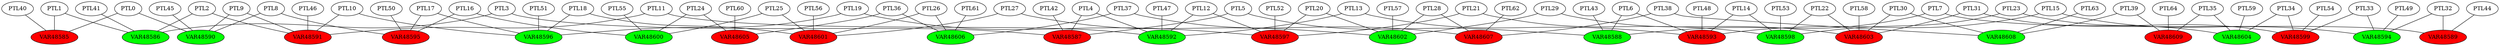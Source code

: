 graph model {
PTL0 -- VAR48585;

PTL0 -- VAR48590;

PTL1 -- VAR48585;

PTL1 -- VAR48586;

PTL2 -- VAR48586;

PTL2 -- VAR48591;

PTL3 -- VAR48586;

PTL3 -- VAR48587;

PTL4 -- VAR48587;

PTL4 -- VAR48592;

PTL5 -- VAR48587;

PTL5 -- VAR48588;

PTL6 -- VAR48588;

PTL6 -- VAR48593;

PTL7 -- VAR48588;

PTL7 -- VAR48589;

PTL8 -- VAR48590;

PTL8 -- VAR48595;

PTL9 -- VAR48590;

PTL9 -- VAR48591;

PTL10 -- VAR48591;

PTL10 -- VAR48596;

PTL11 -- VAR48591;

PTL11 -- VAR48592;

PTL12 -- VAR48592;

PTL12 -- VAR48597;

PTL13 -- VAR48592;

PTL13 -- VAR48593;

PTL14 -- VAR48593;

PTL14 -- VAR48598;

PTL15 -- VAR48593;

PTL15 -- VAR48594;

PTL16 -- VAR48595;

PTL16 -- VAR48600;

PTL17 -- VAR48595;

PTL17 -- VAR48596;

PTL18 -- VAR48596;

PTL18 -- VAR48601;

PTL19 -- VAR48596;

PTL19 -- VAR48597;

PTL20 -- VAR48597;

PTL20 -- VAR48602;

PTL21 -- VAR48597;

PTL21 -- VAR48598;

PTL22 -- VAR48598;

PTL22 -- VAR48603;

PTL23 -- VAR48598;

PTL23 -- VAR48599;

PTL24 -- VAR48600;

PTL24 -- VAR48605;

PTL25 -- VAR48600;

PTL25 -- VAR48601;

PTL26 -- VAR48601;

PTL26 -- VAR48606;

PTL27 -- VAR48601;

PTL27 -- VAR48602;

PTL28 -- VAR48602;

PTL28 -- VAR48607;

PTL29 -- VAR48602;

PTL29 -- VAR48603;

PTL30 -- VAR48603;

PTL30 -- VAR48608;

PTL31 -- VAR48603;

PTL31 -- VAR48604;

PTL32 -- VAR48589;

PTL32 -- VAR48594;

PTL33 -- VAR48594;

PTL33 -- VAR48599;

PTL34 -- VAR48599;

PTL34 -- VAR48604;

PTL35 -- VAR48604;

PTL35 -- VAR48609;

PTL36 -- VAR48605;

PTL36 -- VAR48606;

PTL37 -- VAR48606;

PTL37 -- VAR48607;

PTL38 -- VAR48607;

PTL38 -- VAR48608;

PTL39 -- VAR48608;

PTL39 -- VAR48609;

PTL40 -- VAR48585;

PTL41 -- VAR48586;

PTL42 -- VAR48587;

PTL43 -- VAR48588;

PTL44 -- VAR48589;

PTL45 -- VAR48590;

PTL46 -- VAR48591;

PTL47 -- VAR48592;

PTL48 -- VAR48593;

PTL49 -- VAR48594;

PTL50 -- VAR48595;

PTL51 -- VAR48596;

PTL52 -- VAR48597;

PTL53 -- VAR48598;

PTL54 -- VAR48599;

PTL55 -- VAR48600;

PTL56 -- VAR48601;

PTL57 -- VAR48602;

PTL58 -- VAR48603;

PTL59 -- VAR48604;

PTL60 -- VAR48605;

PTL61 -- VAR48606;

PTL62 -- VAR48607;

PTL63 -- VAR48608;

PTL64 -- VAR48609;

VAR48585 [style=filled fillcolor=red];
VAR48590 [style=filled fillcolor=green];
VAR48586 [style=filled fillcolor=green];
VAR48591 [style=filled fillcolor=red];
VAR48587 [style=filled fillcolor=red];
VAR48592 [style=filled fillcolor=green];
VAR48588 [style=filled fillcolor=green];
VAR48593 [style=filled fillcolor=red];
VAR48589 [style=filled fillcolor=red];
VAR48595 [style=filled fillcolor=red];
VAR48596 [style=filled fillcolor=green];
VAR48597 [style=filled fillcolor=red];
VAR48598 [style=filled fillcolor=green];
VAR48594 [style=filled fillcolor=green];
VAR48600 [style=filled fillcolor=green];
VAR48601 [style=filled fillcolor=red];
VAR48602 [style=filled fillcolor=green];
VAR48603 [style=filled fillcolor=red];
VAR48599 [style=filled fillcolor=red];
VAR48605 [style=filled fillcolor=red];
VAR48606 [style=filled fillcolor=green];
VAR48607 [style=filled fillcolor=red];
VAR48608 [style=filled fillcolor=green];
VAR48604 [style=filled fillcolor=green];
VAR48609 [style=filled fillcolor=red];
}
